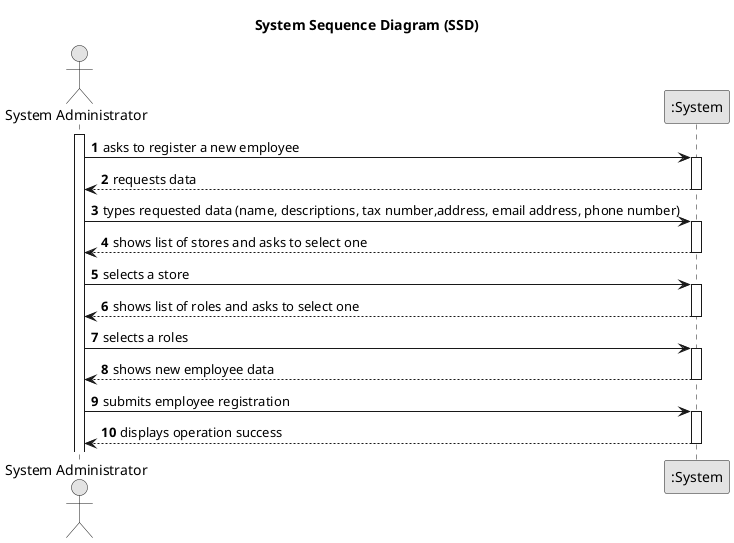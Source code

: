 @startuml
skinparam monochrome true
skinparam packageStyle rectangle
skinparam shadowing false

title System Sequence Diagram (SSD)

autonumber
actor "System Administrator" as Employee
participant ":System" as System

activate Employee

        Employee -> System : asks to register a new employee
    activate System

        System --> Employee : requests data
    deactivate System

        Employee -> System : types requested data (name, descriptions, tax number,address, email address, phone number)
    activate System

        System --> Employee : shows list of stores and asks to select one
    deactivate System

        Employee -> System : selects a store
    activate System

    System --> Employee : shows list of roles and asks to select one
        deactivate System

            Employee -> System : selects a roles
        activate System

        System --> Employee : shows new employee data
    deactivate System

        Employee -> System : submits employee registration
    activate System

        System --> Employee : displays operation success
    deactivate System


@enduml